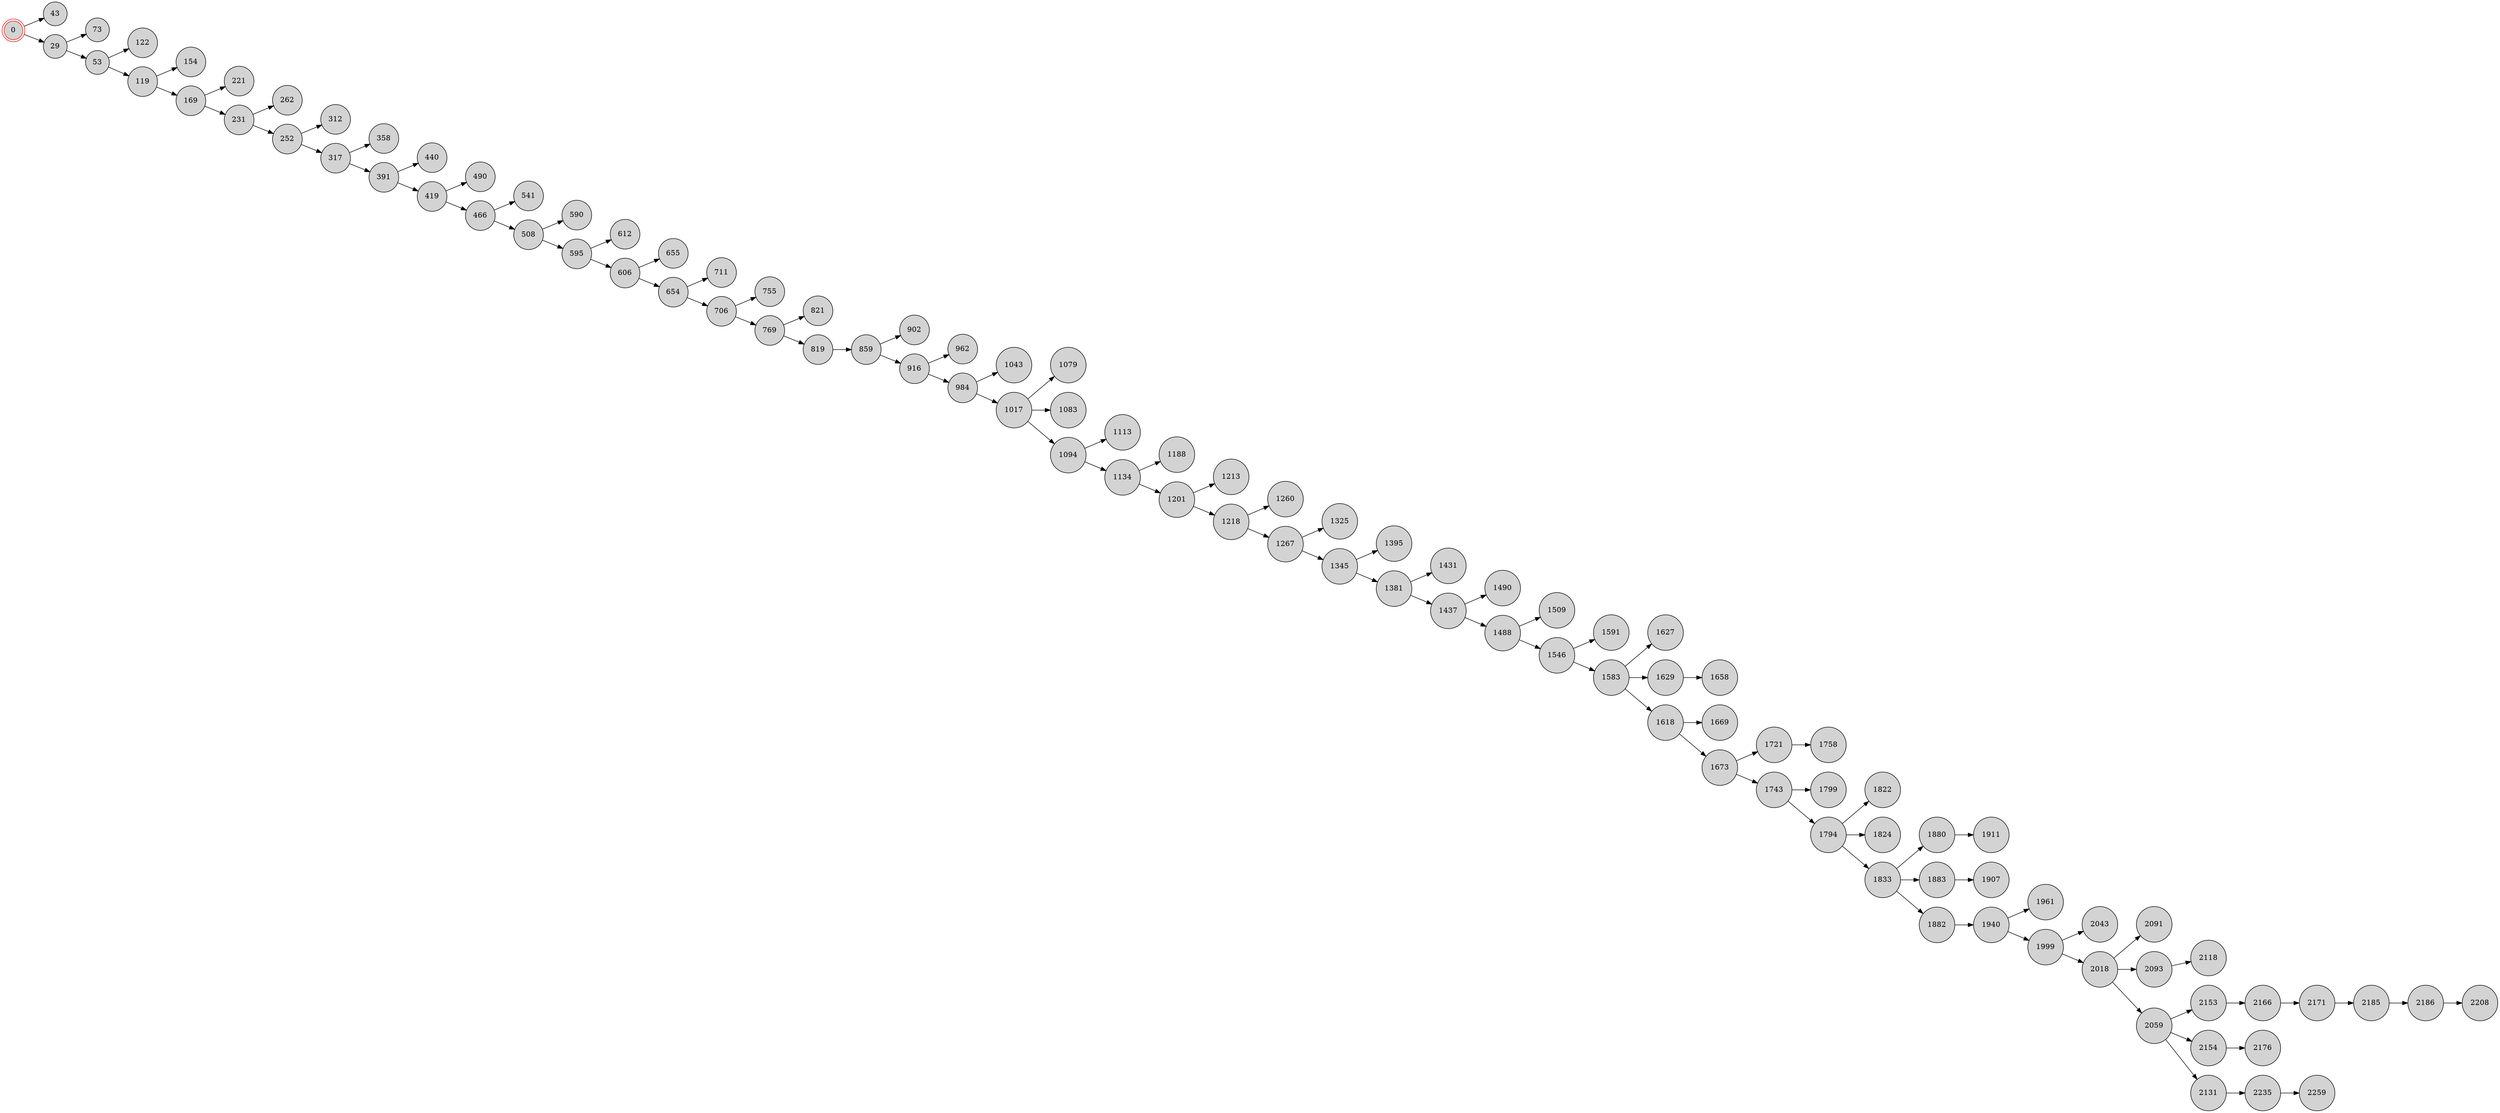 digraph BlockchainTree {
    rankdir=LR;
    node [shape=circle, style=filled, fillcolor=lightgray];

    0 [shape=doublecircle, color=red];
    0 -> 43;
    0 -> 29;
    29 -> 73;
    29 -> 53;
    53 -> 122;
    53 -> 119;
    119 -> 154;
    119 -> 169;
    169 -> 221;
    169 -> 231;
    231 -> 262;
    231 -> 252;
    252 -> 312;
    252 -> 317;
    317 -> 358;
    317 -> 391;
    391 -> 440;
    391 -> 419;
    419 -> 490;
    419 -> 466;
    466 -> 541;
    466 -> 508;
    508 -> 590;
    508 -> 595;
    595 -> 612;
    595 -> 606;
    606 -> 655;
    606 -> 654;
    654 -> 711;
    654 -> 706;
    706 -> 755;
    706 -> 769;
    769 -> 821;
    769 -> 819;
    819 -> 859;
    859 -> 902;
    859 -> 916;
    916 -> 962;
    916 -> 984;
    984 -> 1043;
    984 -> 1017;
    1017 -> 1079;
    1017 -> 1083;
    1017 -> 1094;
    1094 -> 1113;
    1094 -> 1134;
    1134 -> 1188;
    1134 -> 1201;
    1201 -> 1213;
    1201 -> 1218;
    1218 -> 1260;
    1218 -> 1267;
    1267 -> 1325;
    1267 -> 1345;
    1345 -> 1395;
    1345 -> 1381;
    1381 -> 1431;
    1381 -> 1437;
    1437 -> 1490;
    1437 -> 1488;
    1488 -> 1509;
    1488 -> 1546;
    1546 -> 1591;
    1546 -> 1583;
    1583 -> 1627;
    1583 -> 1629;
    1583 -> 1618;
    1618 -> 1669;
    1629 -> 1658;
    1618 -> 1673;
    1673 -> 1721;
    1721 -> 1758;
    1673 -> 1743;
    1743 -> 1799;
    1743 -> 1794;
    1794 -> 1822;
    1794 -> 1824;
    1794 -> 1833;
    1833 -> 1880;
    1833 -> 1883;
    1883 -> 1907;
    1880 -> 1911;
    1833 -> 1882;
    1882 -> 1940;
    1940 -> 1961;
    1940 -> 1999;
    1999 -> 2043;
    1999 -> 2018;
    2018 -> 2091;
    2018 -> 2093;
    2018 -> 2059;
    2059 -> 2153;
    2153 -> 2166;
    2093 -> 2118;
    2166 -> 2171;
    2059 -> 2154;
    2171 -> 2185;
    2185 -> 2186;
    2186 -> 2208;
    2059 -> 2131;
    2154 -> 2176;
    2131 -> 2235;
    2235 -> 2259;
}
